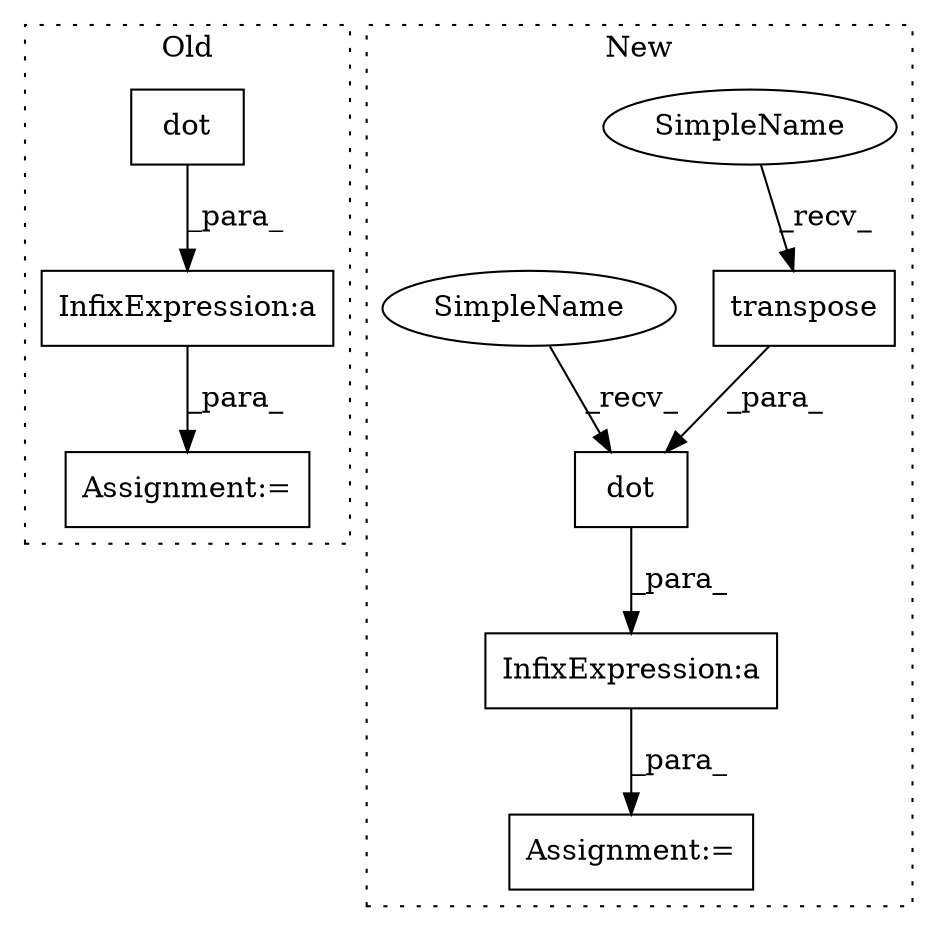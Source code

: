 digraph G {
subgraph cluster0 {
1 [label="dot" a="32" s="7274,7314" l="4,1" shape="box"];
5 [label="InfixExpression:a" a="27" s="7255" l="3" shape="box"];
7 [label="Assignment:=" a="7" s="7241" l="1" shape="box"];
label = "Old";
style="dotted";
}
subgraph cluster1 {
2 [label="transpose" a="32" s="8611,8668" l="10,2" shape="box"];
3 [label="Assignment:=" a="7" s="8572" l="1" shape="box"];
4 [label="dot" a="32" s="8589,8670" l="4,1" shape="box"];
6 [label="InfixExpression:a" a="27" s="8580" l="3" shape="box"];
8 [label="SimpleName" a="42" s="8605" l="5" shape="ellipse"];
9 [label="SimpleName" a="42" s="8583" l="5" shape="ellipse"];
label = "New";
style="dotted";
}
1 -> 5 [label="_para_"];
2 -> 4 [label="_para_"];
4 -> 6 [label="_para_"];
5 -> 7 [label="_para_"];
6 -> 3 [label="_para_"];
8 -> 2 [label="_recv_"];
9 -> 4 [label="_recv_"];
}